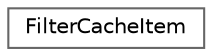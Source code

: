 digraph "Graphical Class Hierarchy"
{
 // INTERACTIVE_SVG=YES
 // LATEX_PDF_SIZE
  bgcolor="transparent";
  edge [fontname=Helvetica,fontsize=10,labelfontname=Helvetica,labelfontsize=10];
  node [fontname=Helvetica,fontsize=10,shape=box,height=0.2,width=0.4];
  rankdir="LR";
  Node0 [label="FilterCacheItem",height=0.2,width=0.4,color="grey40", fillcolor="white", style="filled",URL="$d6/db3/struct_filter_cache_item.html",tooltip=" "];
}
